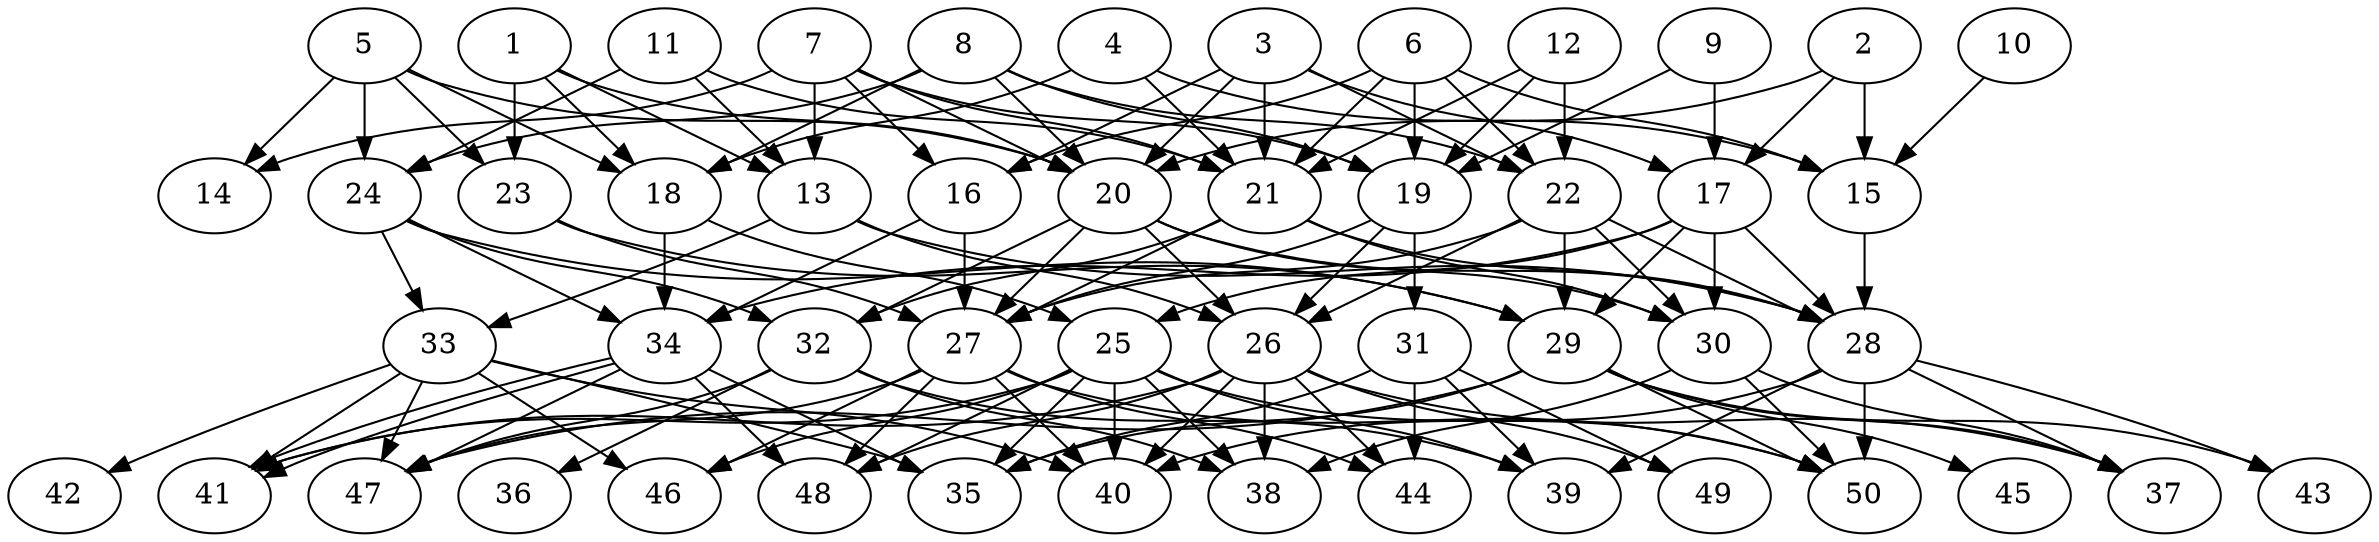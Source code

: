 // DAG automatically generated by daggen at Thu Oct  3 14:07:57 2019
// ./daggen --dot -n 50 --ccr 0.3 --fat 0.7 --regular 0.7 --density 0.5 --mindata 5242880 --maxdata 52428800 
digraph G {
  1 [size="158289920", alpha="0.07", expect_size="47486976"] 
  1 -> 13 [size ="47486976"]
  1 -> 18 [size ="47486976"]
  1 -> 20 [size ="47486976"]
  1 -> 23 [size ="47486976"]
  2 [size="114210133", alpha="0.03", expect_size="34263040"] 
  2 -> 15 [size ="34263040"]
  2 -> 17 [size ="34263040"]
  2 -> 20 [size ="34263040"]
  3 [size="117698560", alpha="0.06", expect_size="35309568"] 
  3 -> 16 [size ="35309568"]
  3 -> 17 [size ="35309568"]
  3 -> 20 [size ="35309568"]
  3 -> 21 [size ="35309568"]
  3 -> 22 [size ="35309568"]
  4 [size="148459520", alpha="0.03", expect_size="44537856"] 
  4 -> 15 [size ="44537856"]
  4 -> 18 [size ="44537856"]
  4 -> 21 [size ="44537856"]
  5 [size="27074560", alpha="0.17", expect_size="8122368"] 
  5 -> 14 [size ="8122368"]
  5 -> 18 [size ="8122368"]
  5 -> 20 [size ="8122368"]
  5 -> 23 [size ="8122368"]
  5 -> 24 [size ="8122368"]
  6 [size="73294507", alpha="0.10", expect_size="21988352"] 
  6 -> 15 [size ="21988352"]
  6 -> 16 [size ="21988352"]
  6 -> 19 [size ="21988352"]
  6 -> 21 [size ="21988352"]
  6 -> 22 [size ="21988352"]
  7 [size="147920213", alpha="0.14", expect_size="44376064"] 
  7 -> 13 [size ="44376064"]
  7 -> 14 [size ="44376064"]
  7 -> 16 [size ="44376064"]
  7 -> 19 [size ="44376064"]
  7 -> 20 [size ="44376064"]
  7 -> 21 [size ="44376064"]
  8 [size="94361600", alpha="0.19", expect_size="28308480"] 
  8 -> 18 [size ="28308480"]
  8 -> 19 [size ="28308480"]
  8 -> 20 [size ="28308480"]
  8 -> 22 [size ="28308480"]
  8 -> 24 [size ="28308480"]
  9 [size="30607360", alpha="0.20", expect_size="9182208"] 
  9 -> 17 [size ="9182208"]
  9 -> 19 [size ="9182208"]
  10 [size="64238933", alpha="0.00", expect_size="19271680"] 
  10 -> 15 [size ="19271680"]
  11 [size="36328107", alpha="0.10", expect_size="10898432"] 
  11 -> 13 [size ="10898432"]
  11 -> 21 [size ="10898432"]
  11 -> 24 [size ="10898432"]
  12 [size="94464000", alpha="0.01", expect_size="28339200"] 
  12 -> 19 [size ="28339200"]
  12 -> 21 [size ="28339200"]
  12 -> 22 [size ="28339200"]
  13 [size="119637333", alpha="0.11", expect_size="35891200"] 
  13 -> 26 [size ="35891200"]
  13 -> 28 [size ="35891200"]
  13 -> 33 [size ="35891200"]
  14 [size="163112960", alpha="0.05", expect_size="48933888"] 
  15 [size="27149653", alpha="0.15", expect_size="8144896"] 
  15 -> 28 [size ="8144896"]
  16 [size="162662400", alpha="0.03", expect_size="48798720"] 
  16 -> 27 [size ="48798720"]
  16 -> 34 [size ="48798720"]
  17 [size="81609387", alpha="0.07", expect_size="24482816"] 
  17 -> 25 [size ="24482816"]
  17 -> 28 [size ="24482816"]
  17 -> 29 [size ="24482816"]
  17 -> 30 [size ="24482816"]
  17 -> 34 [size ="24482816"]
  18 [size="37239467", alpha="0.06", expect_size="11171840"] 
  18 -> 25 [size ="11171840"]
  18 -> 34 [size ="11171840"]
  19 [size="30023680", alpha="0.16", expect_size="9007104"] 
  19 -> 26 [size ="9007104"]
  19 -> 27 [size ="9007104"]
  19 -> 31 [size ="9007104"]
  20 [size="28303360", alpha="0.11", expect_size="8491008"] 
  20 -> 26 [size ="8491008"]
  20 -> 27 [size ="8491008"]
  20 -> 28 [size ="8491008"]
  20 -> 30 [size ="8491008"]
  20 -> 32 [size ="8491008"]
  21 [size="28750507", alpha="0.03", expect_size="8625152"] 
  21 -> 27 [size ="8625152"]
  21 -> 28 [size ="8625152"]
  21 -> 30 [size ="8625152"]
  21 -> 32 [size ="8625152"]
  22 [size="105690453", alpha="0.08", expect_size="31707136"] 
  22 -> 26 [size ="31707136"]
  22 -> 27 [size ="31707136"]
  22 -> 28 [size ="31707136"]
  22 -> 29 [size ="31707136"]
  22 -> 30 [size ="31707136"]
  23 [size="117070507", alpha="0.06", expect_size="35121152"] 
  23 -> 27 [size ="35121152"]
  23 -> 29 [size ="35121152"]
  24 [size="45165227", alpha="0.20", expect_size="13549568"] 
  24 -> 29 [size ="13549568"]
  24 -> 32 [size ="13549568"]
  24 -> 33 [size ="13549568"]
  24 -> 34 [size ="13549568"]
  25 [size="82418347", alpha="0.15", expect_size="24725504"] 
  25 -> 35 [size ="24725504"]
  25 -> 38 [size ="24725504"]
  25 -> 39 [size ="24725504"]
  25 -> 40 [size ="24725504"]
  25 -> 41 [size ="24725504"]
  25 -> 46 [size ="24725504"]
  25 -> 48 [size ="24725504"]
  25 -> 50 [size ="24725504"]
  26 [size="40349013", alpha="0.17", expect_size="12104704"] 
  26 -> 37 [size ="12104704"]
  26 -> 38 [size ="12104704"]
  26 -> 40 [size ="12104704"]
  26 -> 41 [size ="12104704"]
  26 -> 44 [size ="12104704"]
  26 -> 48 [size ="12104704"]
  26 -> 49 [size ="12104704"]
  27 [size="61282987", alpha="0.16", expect_size="18384896"] 
  27 -> 40 [size ="18384896"]
  27 -> 44 [size ="18384896"]
  27 -> 46 [size ="18384896"]
  27 -> 47 [size ="18384896"]
  27 -> 48 [size ="18384896"]
  27 -> 50 [size ="18384896"]
  28 [size="113046187", alpha="0.05", expect_size="33913856"] 
  28 -> 37 [size ="33913856"]
  28 -> 39 [size ="33913856"]
  28 -> 40 [size ="33913856"]
  28 -> 43 [size ="33913856"]
  28 -> 50 [size ="33913856"]
  29 [size="158214827", alpha="0.16", expect_size="47464448"] 
  29 -> 35 [size ="47464448"]
  29 -> 37 [size ="47464448"]
  29 -> 43 [size ="47464448"]
  29 -> 45 [size ="47464448"]
  29 -> 47 [size ="47464448"]
  29 -> 50 [size ="47464448"]
  30 [size="130085547", alpha="0.12", expect_size="39025664"] 
  30 -> 37 [size ="39025664"]
  30 -> 38 [size ="39025664"]
  30 -> 50 [size ="39025664"]
  31 [size="58733227", alpha="0.11", expect_size="17619968"] 
  31 -> 35 [size ="17619968"]
  31 -> 39 [size ="17619968"]
  31 -> 44 [size ="17619968"]
  31 -> 49 [size ="17619968"]
  32 [size="84978347", alpha="0.19", expect_size="25493504"] 
  32 -> 36 [size ="25493504"]
  32 -> 38 [size ="25493504"]
  32 -> 39 [size ="25493504"]
  32 -> 47 [size ="25493504"]
  33 [size="148264960", alpha="0.01", expect_size="44479488"] 
  33 -> 35 [size ="44479488"]
  33 -> 40 [size ="44479488"]
  33 -> 41 [size ="44479488"]
  33 -> 42 [size ="44479488"]
  33 -> 46 [size ="44479488"]
  33 -> 47 [size ="44479488"]
  34 [size="34252800", alpha="0.01", expect_size="10275840"] 
  34 -> 35 [size ="10275840"]
  34 -> 41 [size ="10275840"]
  34 -> 41 [size ="10275840"]
  34 -> 47 [size ="10275840"]
  34 -> 48 [size ="10275840"]
  35 [size="31208107", alpha="0.02", expect_size="9362432"] 
  36 [size="148732587", alpha="0.02", expect_size="44619776"] 
  37 [size="128075093", alpha="0.10", expect_size="38422528"] 
  38 [size="99676160", alpha="0.01", expect_size="29902848"] 
  39 [size="140431360", alpha="0.13", expect_size="42129408"] 
  40 [size="106185387", alpha="0.06", expect_size="31855616"] 
  41 [size="43700907", alpha="0.01", expect_size="13110272"] 
  42 [size="129122987", alpha="0.07", expect_size="38736896"] 
  43 [size="124863147", alpha="0.06", expect_size="37458944"] 
  44 [size="133089280", alpha="0.08", expect_size="39926784"] 
  45 [size="142148267", alpha="0.19", expect_size="42644480"] 
  46 [size="161720320", alpha="0.12", expect_size="48516096"] 
  47 [size="22415360", alpha="0.11", expect_size="6724608"] 
  48 [size="102946133", alpha="0.02", expect_size="30883840"] 
  49 [size="108499627", alpha="0.11", expect_size="32549888"] 
  50 [size="51623253", alpha="0.15", expect_size="15486976"] 
}
